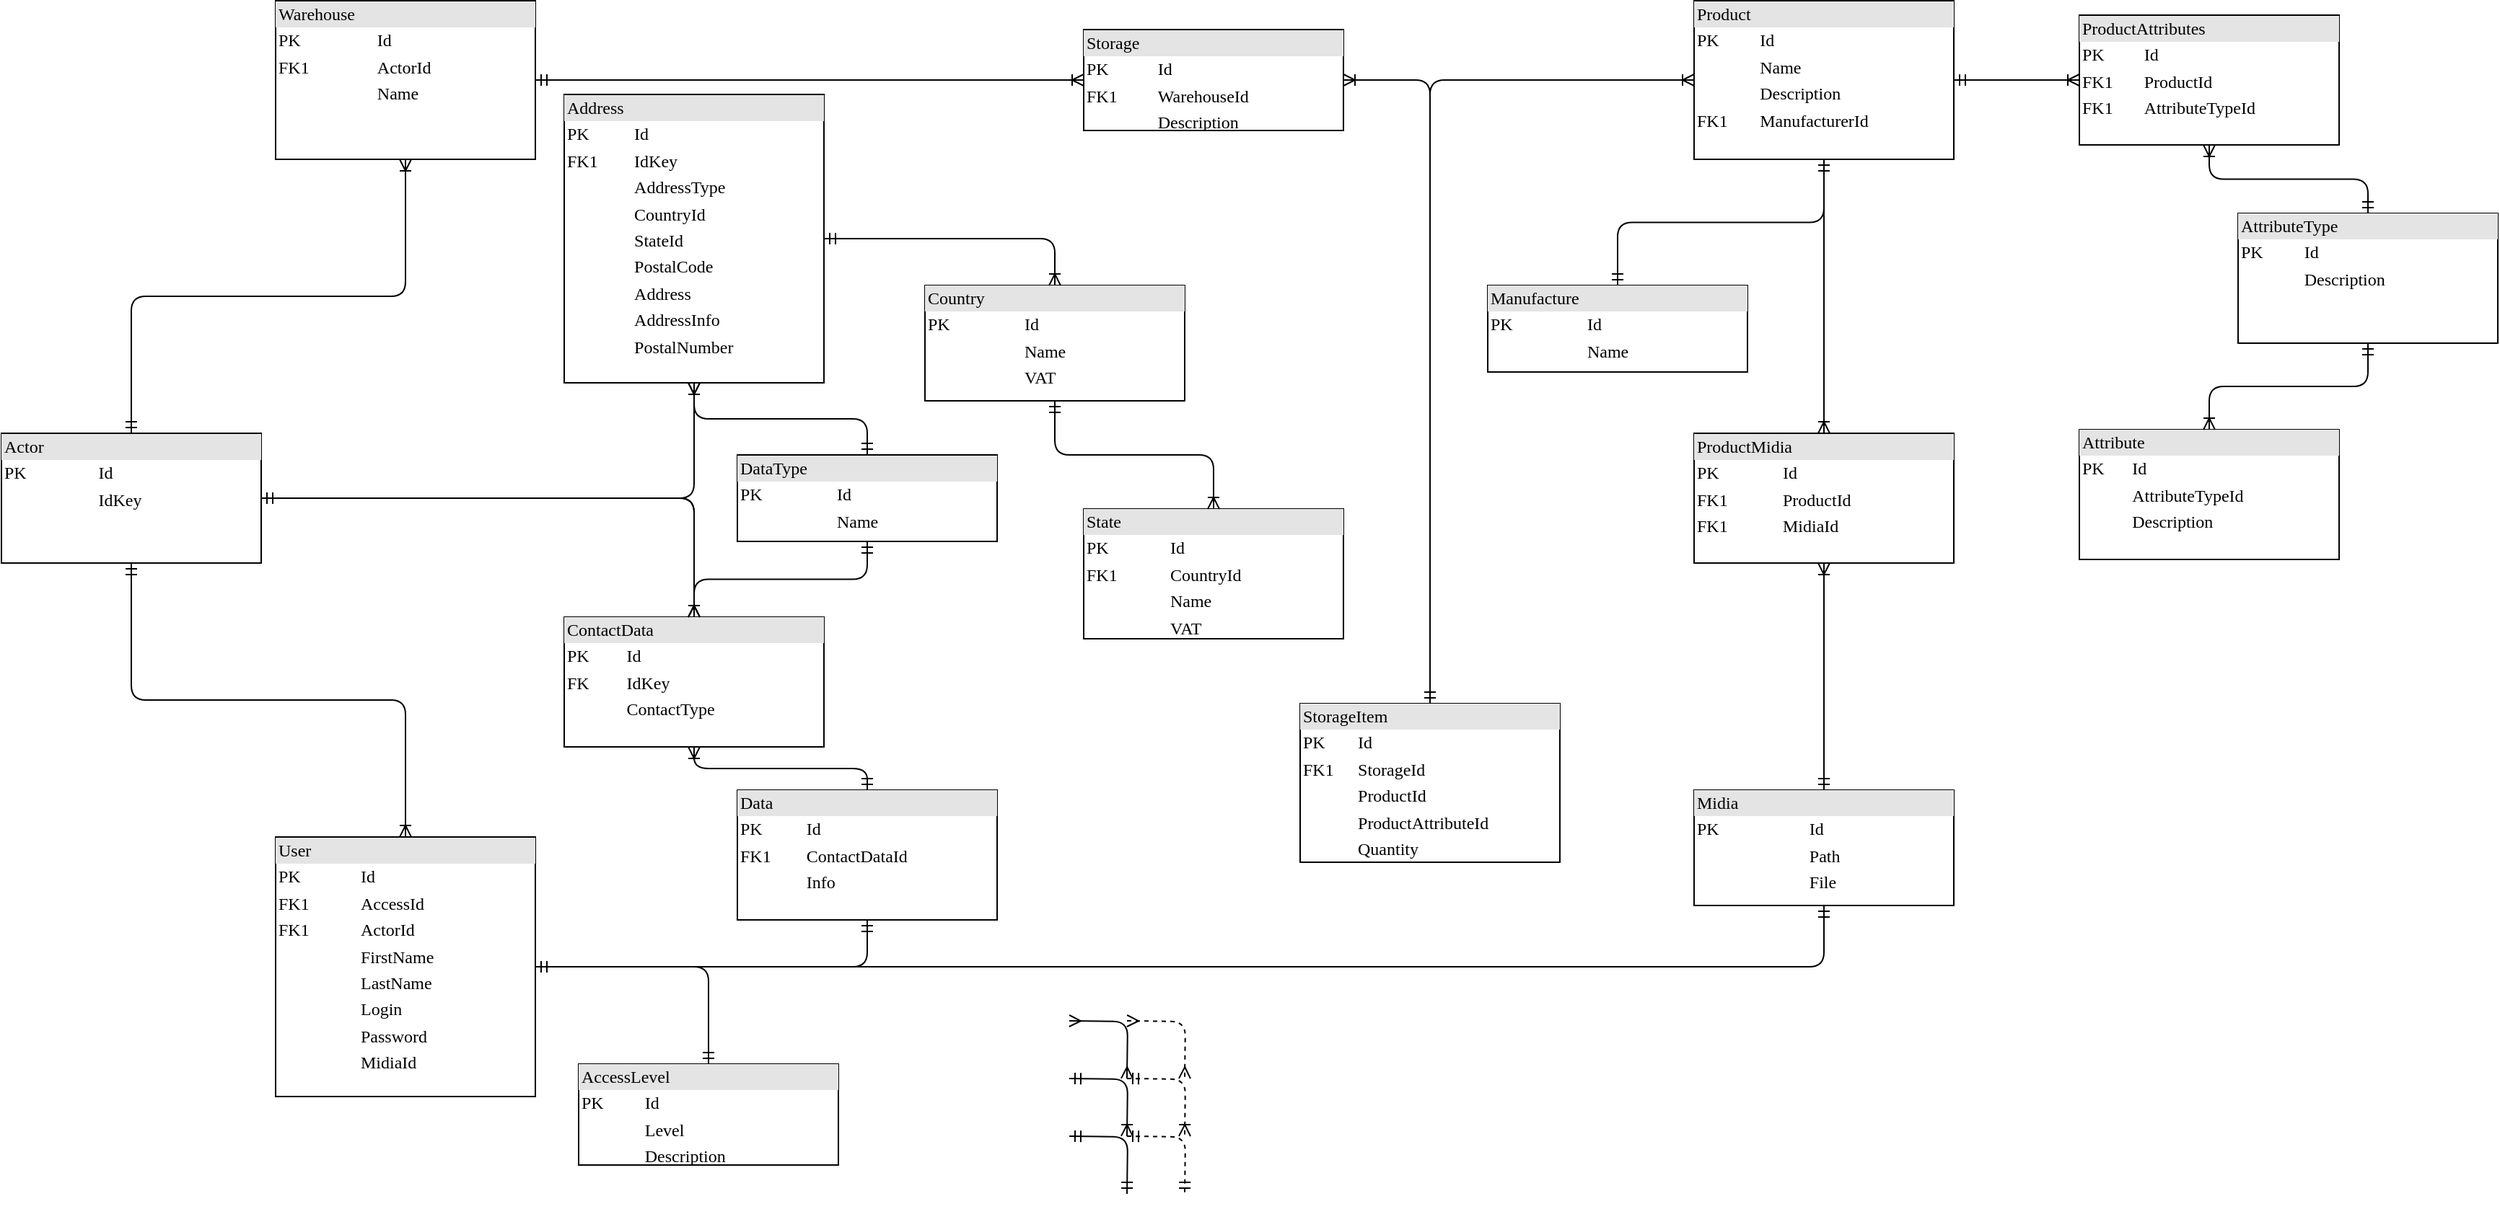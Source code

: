 <mxfile version="20.2.5" type="github">
  <diagram name="Page-1" id="2ca16b54-16f6-2749-3443-fa8db7711227">
    <mxGraphModel dx="3678" dy="953" grid="1" gridSize="10" guides="1" tooltips="1" connect="1" arrows="1" fold="1" page="1" pageScale="1" pageWidth="1100" pageHeight="850" background="none" math="0" shadow="0">
      <root>
        <mxCell id="0" />
        <mxCell id="1" parent="0" />
        <mxCell id="2ed32ef02a7f4228-1" value="&lt;div style=&quot;box-sizing:border-box;width:100%;background:#e4e4e4;padding:2px;&quot;&gt;Storage&lt;/div&gt;&lt;table style=&quot;width:100%;font-size:1em;&quot; cellpadding=&quot;2&quot; cellspacing=&quot;0&quot;&gt;&lt;tbody&gt;&lt;tr&gt;&lt;td&gt;PK&lt;/td&gt;&lt;td&gt;Id&lt;/td&gt;&lt;/tr&gt;&lt;tr&gt;&lt;td&gt;FK1&lt;/td&gt;&lt;td&gt;WarehouseId&lt;/td&gt;&lt;/tr&gt;&lt;tr&gt;&lt;td&gt;&lt;br&gt;&lt;/td&gt;&lt;td&gt;Description&lt;/td&gt;&lt;/tr&gt;&lt;/tbody&gt;&lt;/table&gt;" style="verticalAlign=top;align=left;overflow=fill;html=1;rounded=0;shadow=0;comic=0;labelBackgroundColor=none;strokeWidth=1;fontFamily=Verdana;fontSize=12" parent="1" vertex="1">
          <mxGeometry x="-310" y="32.5" width="180" height="70" as="geometry" />
        </mxCell>
        <mxCell id="2ed32ef02a7f4228-5" value="&lt;div style=&quot;box-sizing:border-box;width:100%;background:#e4e4e4;padding:2px;&quot;&gt;Product&lt;/div&gt;&lt;table style=&quot;width:100%;font-size:1em;&quot; cellpadding=&quot;2&quot; cellspacing=&quot;0&quot;&gt;&lt;tbody&gt;&lt;tr&gt;&lt;td&gt;PK&lt;/td&gt;&lt;td&gt;Id&lt;/td&gt;&lt;/tr&gt;&lt;tr&gt;&lt;td&gt;&lt;/td&gt;&lt;td&gt;Name&lt;/td&gt;&lt;/tr&gt;&lt;tr&gt;&lt;td&gt;&lt;br&gt;&lt;/td&gt;&lt;td&gt;Description&lt;/td&gt;&lt;/tr&gt;&lt;tr&gt;&lt;td&gt;FK1&lt;/td&gt;&lt;td&gt;ManufacturerId&lt;/td&gt;&lt;/tr&gt;&lt;/tbody&gt;&lt;/table&gt;" style="verticalAlign=top;align=left;overflow=fill;html=1;rounded=0;shadow=0;comic=0;labelBackgroundColor=none;strokeWidth=1;fontFamily=Verdana;fontSize=12" parent="1" vertex="1">
          <mxGeometry x="113" y="12.5" width="180" height="110" as="geometry" />
        </mxCell>
        <mxCell id="2ed32ef02a7f4228-13" value="" style="edgeStyle=orthogonalEdgeStyle;html=1;endArrow=ERoneToMany;startArrow=ERmandOne;labelBackgroundColor=none;fontFamily=Verdana;fontSize=12;align=left;entryX=1;entryY=0.5;entryDx=0;entryDy=0;exitX=0.5;exitY=0;exitDx=0;exitDy=0;" parent="1" source="iuTJtuNixD4B8LKkzjDQ-31" target="2ed32ef02a7f4228-1" edge="1">
          <mxGeometry width="100" height="100" relative="1" as="geometry">
            <mxPoint y="430" as="sourcePoint" />
            <mxPoint x="1145" y="280" as="targetPoint" />
          </mxGeometry>
        </mxCell>
        <mxCell id="iuTJtuNixD4B8LKkzjDQ-1" value="&lt;div style=&quot;box-sizing:border-box;width:100%;background:#e4e4e4;padding:2px;&quot;&gt;Warehouse&lt;/div&gt;&lt;table style=&quot;width:100%;font-size:1em;&quot; cellpadding=&quot;2&quot; cellspacing=&quot;0&quot;&gt;&lt;tbody&gt;&lt;tr&gt;&lt;td&gt;PK&lt;/td&gt;&lt;td&gt;Id&lt;/td&gt;&lt;/tr&gt;&lt;tr&gt;&lt;td&gt;FK1&lt;/td&gt;&lt;td&gt;ActorId&lt;br&gt;&lt;/td&gt;&lt;/tr&gt;&lt;tr&gt;&lt;td&gt;&lt;br&gt;&lt;/td&gt;&lt;td&gt;Name&lt;/td&gt;&lt;/tr&gt;&lt;/tbody&gt;&lt;/table&gt;" style="verticalAlign=top;align=left;overflow=fill;html=1;rounded=0;shadow=0;comic=0;labelBackgroundColor=none;strokeWidth=1;fontFamily=Verdana;fontSize=12" parent="1" vertex="1">
          <mxGeometry x="-870" y="12.5" width="180" height="110" as="geometry" />
        </mxCell>
        <mxCell id="iuTJtuNixD4B8LKkzjDQ-3" value="" style="edgeStyle=orthogonalEdgeStyle;html=1;endArrow=ERoneToMany;startArrow=ERmandOne;labelBackgroundColor=none;fontFamily=Verdana;fontSize=12;align=left;exitX=1;exitY=0.5;entryX=0;entryY=0.5;exitDx=0;exitDy=0;entryDx=0;entryDy=0;" parent="1" source="iuTJtuNixD4B8LKkzjDQ-1" target="2ed32ef02a7f4228-1" edge="1">
          <mxGeometry width="100" height="100" relative="1" as="geometry">
            <mxPoint x="-335" y="470" as="sourcePoint" />
            <mxPoint x="435" y="400" as="targetPoint" />
          </mxGeometry>
        </mxCell>
        <mxCell id="iuTJtuNixD4B8LKkzjDQ-4" value="&lt;div style=&quot;box-sizing: border-box ; width: 100% ; background: #e4e4e4 ; padding: 2px&quot;&gt;Address&lt;/div&gt;&lt;table style=&quot;width: 100% ; font-size: 1em&quot; cellpadding=&quot;2&quot; cellspacing=&quot;0&quot;&gt;&lt;tbody&gt;&lt;tr&gt;&lt;td&gt;PK&lt;/td&gt;&lt;td&gt;Id&lt;/td&gt;&lt;/tr&gt;&lt;tr&gt;&lt;td&gt;FK1&lt;/td&gt;&lt;td&gt;IdKey&lt;/td&gt;&lt;/tr&gt;&lt;tr&gt;&lt;td&gt;&lt;br&gt;&lt;/td&gt;&lt;td&gt;AddressType&lt;/td&gt;&lt;/tr&gt;&lt;tr&gt;&lt;td&gt;&lt;br&gt;&lt;/td&gt;&lt;td&gt;CountryId&lt;/td&gt;&lt;/tr&gt;&lt;tr&gt;&lt;td&gt;&lt;br&gt;&lt;/td&gt;&lt;td&gt;StateId&lt;/td&gt;&lt;/tr&gt;&lt;tr&gt;&lt;td&gt;&lt;/td&gt;&lt;td&gt;PostalCode&lt;/td&gt;&lt;/tr&gt;&lt;tr&gt;&lt;td&gt;&lt;br&gt;&lt;/td&gt;&lt;td&gt;Address&lt;/td&gt;&lt;/tr&gt;&lt;tr&gt;&lt;td&gt;&lt;br&gt;&lt;/td&gt;&lt;td&gt;AddressInfo&lt;/td&gt;&lt;/tr&gt;&lt;tr&gt;&lt;td&gt;&lt;br&gt;&lt;/td&gt;&lt;td&gt;PostalNumber&lt;/td&gt;&lt;/tr&gt;&lt;/tbody&gt;&lt;/table&gt;" style="verticalAlign=top;align=left;overflow=fill;html=1;rounded=0;shadow=0;comic=0;labelBackgroundColor=none;strokeWidth=1;fontFamily=Verdana;fontSize=12" parent="1" vertex="1">
          <mxGeometry x="-670" y="77.5" width="180" height="200" as="geometry" />
        </mxCell>
        <mxCell id="iuTJtuNixD4B8LKkzjDQ-5" value="&lt;div style=&quot;box-sizing: border-box ; width: 100% ; background: #e4e4e4 ; padding: 2px&quot;&gt;ContactData&lt;/div&gt;&lt;table style=&quot;width: 100% ; font-size: 1em&quot; cellpadding=&quot;2&quot; cellspacing=&quot;0&quot;&gt;&lt;tbody&gt;&lt;tr&gt;&lt;td&gt;PK&lt;/td&gt;&lt;td&gt;Id&lt;/td&gt;&lt;/tr&gt;&lt;tr&gt;&lt;td&gt;FK&lt;/td&gt;&lt;td&gt;IdKey&lt;/td&gt;&lt;/tr&gt;&lt;tr&gt;&lt;td&gt;&lt;br&gt;&lt;/td&gt;&lt;td&gt;ContactType&lt;/td&gt;&lt;/tr&gt;&lt;/tbody&gt;&lt;/table&gt;" style="verticalAlign=top;align=left;overflow=fill;html=1;rounded=0;shadow=0;comic=0;labelBackgroundColor=none;strokeWidth=1;fontFamily=Verdana;fontSize=12" parent="1" vertex="1">
          <mxGeometry x="-670" y="440" width="180" height="90" as="geometry" />
        </mxCell>
        <mxCell id="iuTJtuNixD4B8LKkzjDQ-6" value="" style="edgeStyle=orthogonalEdgeStyle;html=1;endArrow=ERoneToMany;startArrow=ERmandOne;labelBackgroundColor=none;fontFamily=Verdana;fontSize=12;align=left;entryX=0.5;entryY=0;entryDx=0;entryDy=0;exitX=1;exitY=0.5;exitDx=0;exitDy=0;" parent="1" source="iuTJtuNixD4B8LKkzjDQ-25" target="iuTJtuNixD4B8LKkzjDQ-5" edge="1">
          <mxGeometry width="100" height="100" relative="1" as="geometry">
            <mxPoint x="-145" y="115" as="sourcePoint" />
            <mxPoint x="-437" y="440" as="targetPoint" />
          </mxGeometry>
        </mxCell>
        <mxCell id="iuTJtuNixD4B8LKkzjDQ-10" value="&lt;div style=&quot;box-sizing: border-box ; width: 100% ; background: #e4e4e4 ; padding: 2px&quot;&gt;User&lt;/div&gt;&lt;table style=&quot;width: 100% ; font-size: 1em&quot; cellpadding=&quot;2&quot; cellspacing=&quot;0&quot;&gt;&lt;tbody&gt;&lt;tr&gt;&lt;td&gt;PK&lt;/td&gt;&lt;td&gt;Id&lt;/td&gt;&lt;/tr&gt;&lt;tr&gt;&lt;td&gt;FK1&lt;/td&gt;&lt;td&gt;AccessId&lt;/td&gt;&lt;/tr&gt;&lt;tr&gt;&lt;td&gt;FK1&lt;/td&gt;&lt;td&gt;ActorId&lt;/td&gt;&lt;/tr&gt;&lt;tr&gt;&lt;td&gt;&lt;/td&gt;&lt;td&gt;FirstName&lt;/td&gt;&lt;/tr&gt;&lt;tr&gt;&lt;td&gt;&lt;br&gt;&lt;/td&gt;&lt;td&gt;LastName&lt;br&gt;&lt;/td&gt;&lt;/tr&gt;&lt;tr&gt;&lt;td&gt;&lt;br&gt;&lt;/td&gt;&lt;td&gt;Login&lt;/td&gt;&lt;/tr&gt;&lt;tr&gt;&lt;td&gt;&lt;br&gt;&lt;/td&gt;&lt;td&gt;Password&lt;/td&gt;&lt;/tr&gt;&lt;tr&gt;&lt;td&gt;&lt;br&gt;&lt;/td&gt;&lt;td&gt;MidiaId&lt;/td&gt;&lt;/tr&gt;&lt;/tbody&gt;&lt;/table&gt;" style="verticalAlign=top;align=left;overflow=fill;html=1;rounded=0;shadow=0;comic=0;labelBackgroundColor=none;strokeWidth=1;fontFamily=Verdana;fontSize=12" parent="1" vertex="1">
          <mxGeometry x="-870" y="592.5" width="180" height="180" as="geometry" />
        </mxCell>
        <mxCell id="iuTJtuNixD4B8LKkzjDQ-11" value="" style="edgeStyle=orthogonalEdgeStyle;html=1;endArrow=ERoneToMany;startArrow=ERmandOne;labelBackgroundColor=none;fontFamily=Verdana;fontSize=12;align=left;exitX=1;exitY=0.5;exitDx=0;exitDy=0;entryX=0.5;entryY=0;entryDx=0;entryDy=0;" parent="1" source="iuTJtuNixD4B8LKkzjDQ-25" target="iuTJtuNixD4B8LKkzjDQ-5" edge="1">
          <mxGeometry width="100" height="100" relative="1" as="geometry">
            <mxPoint x="-310" y="350" as="sourcePoint" />
            <mxPoint x="-170" y="740" as="targetPoint" />
          </mxGeometry>
        </mxCell>
        <mxCell id="iuTJtuNixD4B8LKkzjDQ-12" value="&lt;div style=&quot;box-sizing: border-box ; width: 100% ; background: #e4e4e4 ; padding: 2px&quot;&gt;AccessLevel&lt;/div&gt;&lt;table style=&quot;width: 100% ; font-size: 1em&quot; cellpadding=&quot;2&quot; cellspacing=&quot;0&quot;&gt;&lt;tbody&gt;&lt;tr&gt;&lt;td&gt;PK&lt;/td&gt;&lt;td&gt;Id&lt;/td&gt;&lt;/tr&gt;&lt;tr&gt;&lt;td&gt;&lt;/td&gt;&lt;td&gt;Level&lt;/td&gt;&lt;/tr&gt;&lt;tr&gt;&lt;td&gt;&lt;br&gt;&lt;/td&gt;&lt;td&gt;Description&lt;br&gt;&lt;/td&gt;&lt;/tr&gt;&lt;/tbody&gt;&lt;/table&gt;" style="verticalAlign=top;align=left;overflow=fill;html=1;rounded=0;shadow=0;comic=0;labelBackgroundColor=none;strokeWidth=1;fontFamily=Verdana;fontSize=12" parent="1" vertex="1">
          <mxGeometry x="-660" y="750" width="180" height="70" as="geometry" />
        </mxCell>
        <mxCell id="iuTJtuNixD4B8LKkzjDQ-14" value="&lt;div style=&quot;box-sizing: border-box ; width: 100% ; background: #e4e4e4 ; padding: 2px&quot;&gt;ProductAttributes&lt;/div&gt;&lt;table style=&quot;width: 100% ; font-size: 1em&quot; cellpadding=&quot;2&quot; cellspacing=&quot;0&quot;&gt;&lt;tbody&gt;&lt;tr&gt;&lt;td&gt;PK&lt;/td&gt;&lt;td&gt;Id&lt;/td&gt;&lt;/tr&gt;&lt;tr&gt;&lt;td&gt;FK1&lt;/td&gt;&lt;td&gt;ProductId&lt;/td&gt;&lt;/tr&gt;&lt;tr&gt;&lt;td&gt;FK1&lt;/td&gt;&lt;td&gt;AttributeTypeId&lt;/td&gt;&lt;/tr&gt;&lt;/tbody&gt;&lt;/table&gt;" style="verticalAlign=top;align=left;overflow=fill;html=1;rounded=0;shadow=0;comic=0;labelBackgroundColor=none;strokeWidth=1;fontFamily=Verdana;fontSize=12" parent="1" vertex="1">
          <mxGeometry x="380" y="22.5" width="180" height="90" as="geometry" />
        </mxCell>
        <mxCell id="iuTJtuNixD4B8LKkzjDQ-15" value="&lt;div style=&quot;box-sizing: border-box ; width: 100% ; background: #e4e4e4 ; padding: 2px&quot;&gt;AttributeType&lt;/div&gt;&lt;table style=&quot;width: 100% ; font-size: 1em&quot; cellpadding=&quot;2&quot; cellspacing=&quot;0&quot;&gt;&lt;tbody&gt;&lt;tr&gt;&lt;td&gt;PK&lt;/td&gt;&lt;td&gt;Id&lt;/td&gt;&lt;/tr&gt;&lt;tr&gt;&lt;td&gt;&lt;br&gt;&lt;/td&gt;&lt;td&gt;Description&lt;/td&gt;&lt;/tr&gt;&lt;/tbody&gt;&lt;/table&gt;" style="verticalAlign=top;align=left;overflow=fill;html=1;rounded=0;shadow=0;comic=0;labelBackgroundColor=none;strokeWidth=1;fontFamily=Verdana;fontSize=12" parent="1" vertex="1">
          <mxGeometry x="490" y="160" width="180" height="90" as="geometry" />
        </mxCell>
        <mxCell id="iuTJtuNixD4B8LKkzjDQ-19" value="&lt;div style=&quot;box-sizing: border-box ; width: 100% ; background: #e4e4e4 ; padding: 2px&quot;&gt;DataType&lt;/div&gt;&lt;table style=&quot;width: 100% ; font-size: 1em&quot; cellpadding=&quot;2&quot; cellspacing=&quot;0&quot;&gt;&lt;tbody&gt;&lt;tr&gt;&lt;td&gt;PK&lt;/td&gt;&lt;td&gt;Id&lt;/td&gt;&lt;/tr&gt;&lt;tr&gt;&lt;td&gt;&lt;br&gt;&lt;/td&gt;&lt;td&gt;Name&lt;/td&gt;&lt;/tr&gt;&lt;/tbody&gt;&lt;/table&gt;" style="verticalAlign=top;align=left;overflow=fill;html=1;rounded=0;shadow=0;comic=0;labelBackgroundColor=none;strokeWidth=1;fontFamily=Verdana;fontSize=12" parent="1" vertex="1">
          <mxGeometry x="-550" y="327.5" width="180" height="60" as="geometry" />
        </mxCell>
        <mxCell id="iuTJtuNixD4B8LKkzjDQ-20" value="" style="edgeStyle=orthogonalEdgeStyle;html=1;endArrow=ERoneToMany;startArrow=ERmandOne;labelBackgroundColor=none;fontFamily=Verdana;fontSize=12;align=left;exitX=0.5;exitY=0;exitDx=0;exitDy=0;entryX=0.5;entryY=1;entryDx=0;entryDy=0;" parent="1" source="iuTJtuNixD4B8LKkzjDQ-19" target="iuTJtuNixD4B8LKkzjDQ-4" edge="1">
          <mxGeometry width="100" height="100" relative="1" as="geometry">
            <mxPoint x="-510" y="475" as="sourcePoint" />
            <mxPoint x="-560" y="420" as="targetPoint" />
          </mxGeometry>
        </mxCell>
        <mxCell id="iuTJtuNixD4B8LKkzjDQ-21" value="" style="edgeStyle=orthogonalEdgeStyle;html=1;endArrow=ERoneToMany;startArrow=ERmandOne;labelBackgroundColor=none;fontFamily=Verdana;fontSize=12;align=left;entryX=0.5;entryY=0;entryDx=0;entryDy=0;exitX=0.5;exitY=1;exitDx=0;exitDy=0;" parent="1" source="iuTJtuNixD4B8LKkzjDQ-25" target="iuTJtuNixD4B8LKkzjDQ-10" edge="1">
          <mxGeometry width="100" height="100" relative="1" as="geometry">
            <mxPoint x="-1000" y="530" as="sourcePoint" />
            <mxPoint x="-260" y="580" as="targetPoint" />
          </mxGeometry>
        </mxCell>
        <mxCell id="iuTJtuNixD4B8LKkzjDQ-22" value="&lt;div style=&quot;box-sizing: border-box ; width: 100% ; background: #e4e4e4 ; padding: 2px&quot;&gt;Data&lt;/div&gt;&lt;table style=&quot;width: 100% ; font-size: 1em&quot; cellpadding=&quot;2&quot; cellspacing=&quot;0&quot;&gt;&lt;tbody&gt;&lt;tr&gt;&lt;td&gt;PK&lt;/td&gt;&lt;td&gt;Id&lt;/td&gt;&lt;/tr&gt;&lt;tr&gt;&lt;td&gt;FK1&lt;/td&gt;&lt;td&gt;ContactDataId&lt;/td&gt;&lt;/tr&gt;&lt;tr&gt;&lt;td&gt;&lt;/td&gt;&lt;td&gt;Info&lt;/td&gt;&lt;/tr&gt;&lt;/tbody&gt;&lt;/table&gt;" style="verticalAlign=top;align=left;overflow=fill;html=1;rounded=0;shadow=0;comic=0;labelBackgroundColor=none;strokeWidth=1;fontFamily=Verdana;fontSize=12" parent="1" vertex="1">
          <mxGeometry x="-550" y="560" width="180" height="90" as="geometry" />
        </mxCell>
        <mxCell id="iuTJtuNixD4B8LKkzjDQ-23" value="" style="edgeStyle=orthogonalEdgeStyle;html=1;endArrow=ERoneToMany;startArrow=ERmandOne;labelBackgroundColor=none;fontFamily=Verdana;fontSize=12;align=left;exitX=0.5;exitY=0;exitDx=0;exitDy=0;entryX=0.5;entryY=1;entryDx=0;entryDy=0;" parent="1" source="iuTJtuNixD4B8LKkzjDQ-22" target="iuTJtuNixD4B8LKkzjDQ-5" edge="1">
          <mxGeometry width="100" height="100" relative="1" as="geometry">
            <mxPoint x="-260" y="740" as="sourcePoint" />
            <mxPoint x="-270" y="640" as="targetPoint" />
          </mxGeometry>
        </mxCell>
        <mxCell id="iuTJtuNixD4B8LKkzjDQ-25" value="&lt;div style=&quot;box-sizing: border-box ; width: 100% ; background: #e4e4e4 ; padding: 2px&quot;&gt;Actor&lt;/div&gt;&lt;table style=&quot;width: 100% ; font-size: 1em&quot; cellpadding=&quot;2&quot; cellspacing=&quot;0&quot;&gt;&lt;tbody&gt;&lt;tr&gt;&lt;td&gt;PK&lt;/td&gt;&lt;td&gt;Id&lt;/td&gt;&lt;/tr&gt;&lt;tr&gt;&lt;td&gt;&lt;br&gt;&lt;/td&gt;&lt;td&gt;IdKey&lt;/td&gt;&lt;/tr&gt;&lt;/tbody&gt;&lt;/table&gt;" style="verticalAlign=top;align=left;overflow=fill;html=1;rounded=0;shadow=0;comic=0;labelBackgroundColor=none;strokeWidth=1;fontFamily=Verdana;fontSize=12" parent="1" vertex="1">
          <mxGeometry x="-1060" y="312.5" width="180" height="90" as="geometry" />
        </mxCell>
        <mxCell id="iuTJtuNixD4B8LKkzjDQ-29" value="" style="edgeStyle=orthogonalEdgeStyle;html=1;endArrow=ERoneToMany;startArrow=ERmandOne;labelBackgroundColor=none;fontFamily=Verdana;fontSize=12;align=left;entryX=0.5;entryY=1;entryDx=0;entryDy=0;exitX=0.5;exitY=0;exitDx=0;exitDy=0;" parent="1" source="iuTJtuNixD4B8LKkzjDQ-25" target="iuTJtuNixD4B8LKkzjDQ-1" edge="1">
          <mxGeometry width="100" height="100" relative="1" as="geometry">
            <mxPoint x="-780" y="230" as="sourcePoint" />
            <mxPoint x="-70" y="110" as="targetPoint" />
          </mxGeometry>
        </mxCell>
        <mxCell id="iuTJtuNixD4B8LKkzjDQ-30" value="" style="edgeStyle=orthogonalEdgeStyle;html=1;endArrow=ERoneToMany;startArrow=ERmandOne;labelBackgroundColor=none;fontFamily=Verdana;fontSize=12;align=left;exitX=1;exitY=0.5;entryX=0.5;entryY=1;exitDx=0;exitDy=0;entryDx=0;entryDy=0;" parent="1" source="iuTJtuNixD4B8LKkzjDQ-25" target="iuTJtuNixD4B8LKkzjDQ-4" edge="1">
          <mxGeometry width="100" height="100" relative="1" as="geometry">
            <mxPoint x="-600" y="150" as="sourcePoint" />
            <mxPoint x="-600" y="220" as="targetPoint" />
          </mxGeometry>
        </mxCell>
        <mxCell id="iuTJtuNixD4B8LKkzjDQ-31" value="&lt;div style=&quot;box-sizing: border-box ; width: 100% ; background: #e4e4e4 ; padding: 2px&quot;&gt;StorageItem&lt;/div&gt;&lt;table style=&quot;width: 100% ; font-size: 1em&quot; cellpadding=&quot;2&quot; cellspacing=&quot;0&quot;&gt;&lt;tbody&gt;&lt;tr&gt;&lt;td&gt;PK&lt;/td&gt;&lt;td&gt;Id&lt;/td&gt;&lt;/tr&gt;&lt;tr&gt;&lt;td&gt;FK1&lt;/td&gt;&lt;td&gt;StorageId&lt;/td&gt;&lt;/tr&gt;&lt;tr&gt;&lt;td&gt;&lt;/td&gt;&lt;td&gt;ProductId&lt;/td&gt;&lt;/tr&gt;&lt;tr&gt;&lt;td&gt;&lt;br&gt;&lt;/td&gt;&lt;td&gt;ProductAttributeId&lt;br&gt;&lt;/td&gt;&lt;/tr&gt;&lt;tr&gt;&lt;td&gt;&lt;br&gt;&lt;/td&gt;&lt;td&gt;Quantity&lt;/td&gt;&lt;/tr&gt;&lt;/tbody&gt;&lt;/table&gt;" style="verticalAlign=top;align=left;overflow=fill;html=1;rounded=0;shadow=0;comic=0;labelBackgroundColor=none;strokeWidth=1;fontFamily=Verdana;fontSize=12" parent="1" vertex="1">
          <mxGeometry x="-160" y="500" width="180" height="110" as="geometry" />
        </mxCell>
        <mxCell id="iuTJtuNixD4B8LKkzjDQ-43" value="" style="edgeStyle=orthogonalEdgeStyle;html=1;endArrow=ERoneToMany;startArrow=ERmandOne;labelBackgroundColor=none;fontFamily=Verdana;fontSize=12;align=left;entryX=0;entryY=0.5;entryDx=0;entryDy=0;exitX=0.5;exitY=0;exitDx=0;exitDy=0;" parent="1" source="iuTJtuNixD4B8LKkzjDQ-31" target="2ed32ef02a7f4228-5" edge="1">
          <mxGeometry width="100" height="100" relative="1" as="geometry">
            <mxPoint x="-30" y="420" as="sourcePoint" />
            <mxPoint x="150" y="340" as="targetPoint" />
          </mxGeometry>
        </mxCell>
        <mxCell id="zTT_0hhMqG0yg9rxQl6X-1" value="&lt;div style=&quot;box-sizing:border-box;width:100%;background:#e4e4e4;padding:2px;&quot;&gt;Midia&lt;/div&gt;&lt;table style=&quot;width:100%;font-size:1em;&quot; cellpadding=&quot;2&quot; cellspacing=&quot;0&quot;&gt;&lt;tbody&gt;&lt;tr&gt;&lt;td&gt;PK&lt;/td&gt;&lt;td&gt;Id&lt;/td&gt;&lt;/tr&gt;&lt;tr&gt;&lt;td&gt;&lt;br&gt;&lt;/td&gt;&lt;td&gt;Path&lt;/td&gt;&lt;/tr&gt;&lt;tr&gt;&lt;td&gt;&lt;br&gt;&lt;/td&gt;&lt;td&gt;File&lt;/td&gt;&lt;/tr&gt;&lt;/tbody&gt;&lt;/table&gt;" style="verticalAlign=top;align=left;overflow=fill;html=1;rounded=0;shadow=0;comic=0;labelBackgroundColor=none;strokeWidth=1;fontFamily=Verdana;fontSize=12" parent="1" vertex="1">
          <mxGeometry x="113" y="560" width="180" height="80" as="geometry" />
        </mxCell>
        <mxCell id="zTT_0hhMqG0yg9rxQl6X-4" value="&lt;div style=&quot;box-sizing: border-box ; width: 100% ; background: #e4e4e4 ; padding: 2px&quot;&gt;Country&lt;/div&gt;&lt;table style=&quot;width: 100% ; font-size: 1em&quot; cellpadding=&quot;2&quot; cellspacing=&quot;0&quot;&gt;&lt;tbody&gt;&lt;tr&gt;&lt;td&gt;PK&lt;/td&gt;&lt;td&gt;Id&lt;/td&gt;&lt;/tr&gt;&lt;tr&gt;&lt;td&gt;&lt;/td&gt;&lt;td&gt;Name&lt;/td&gt;&lt;/tr&gt;&lt;tr&gt;&lt;td&gt;&lt;/td&gt;&lt;td&gt;VAT&lt;/td&gt;&lt;/tr&gt;&lt;/tbody&gt;&lt;/table&gt;" style="verticalAlign=top;align=left;overflow=fill;html=1;rounded=0;shadow=0;comic=0;labelBackgroundColor=none;strokeWidth=1;fontFamily=Verdana;fontSize=12" parent="1" vertex="1">
          <mxGeometry x="-420" y="210" width="180" height="80" as="geometry" />
        </mxCell>
        <mxCell id="zTT_0hhMqG0yg9rxQl6X-5" value="&lt;div style=&quot;box-sizing: border-box ; width: 100% ; background: #e4e4e4 ; padding: 2px&quot;&gt;State&lt;/div&gt;&lt;table style=&quot;width: 100% ; font-size: 1em&quot; cellpadding=&quot;2&quot; cellspacing=&quot;0&quot;&gt;&lt;tbody&gt;&lt;tr&gt;&lt;td&gt;PK&lt;/td&gt;&lt;td&gt;Id&lt;/td&gt;&lt;/tr&gt;&lt;tr&gt;&lt;td&gt;FK1&lt;/td&gt;&lt;td&gt;CountryId&lt;/td&gt;&lt;/tr&gt;&lt;tr&gt;&lt;td&gt;&lt;/td&gt;&lt;td&gt;Name&lt;/td&gt;&lt;/tr&gt;&lt;tr&gt;&lt;td&gt;&lt;br&gt;&lt;/td&gt;&lt;td&gt;VAT&lt;/td&gt;&lt;/tr&gt;&lt;/tbody&gt;&lt;/table&gt;" style="verticalAlign=top;align=left;overflow=fill;html=1;rounded=0;shadow=0;comic=0;labelBackgroundColor=none;strokeWidth=1;fontFamily=Verdana;fontSize=12" parent="1" vertex="1">
          <mxGeometry x="-310" y="365" width="180" height="90" as="geometry" />
        </mxCell>
        <mxCell id="zTT_0hhMqG0yg9rxQl6X-7" value="" style="edgeStyle=orthogonalEdgeStyle;html=1;endArrow=ERoneToMany;startArrow=ERmandOne;labelBackgroundColor=none;fontFamily=Verdana;fontSize=12;align=left;entryX=0.5;entryY=0;entryDx=0;entryDy=0;exitX=1;exitY=0.5;exitDx=0;exitDy=0;" parent="1" source="iuTJtuNixD4B8LKkzjDQ-4" target="zTT_0hhMqG0yg9rxQl6X-4" edge="1">
          <mxGeometry width="100" height="100" relative="1" as="geometry">
            <mxPoint x="-580" y="400" as="sourcePoint" />
            <mxPoint x="-510" y="640.0" as="targetPoint" />
          </mxGeometry>
        </mxCell>
        <mxCell id="zTT_0hhMqG0yg9rxQl6X-8" value="" style="edgeStyle=orthogonalEdgeStyle;html=1;endArrow=ERoneToMany;startArrow=ERmandOne;labelBackgroundColor=none;fontFamily=Verdana;fontSize=12;align=left;entryX=0.5;entryY=0;entryDx=0;entryDy=0;exitX=0.5;exitY=1;exitDx=0;exitDy=0;" parent="1" source="zTT_0hhMqG0yg9rxQl6X-4" target="zTT_0hhMqG0yg9rxQl6X-5" edge="1">
          <mxGeometry width="100" height="100" relative="1" as="geometry">
            <mxPoint x="-640" y="345" as="sourcePoint" />
            <mxPoint x="-520" y="180" as="targetPoint" />
          </mxGeometry>
        </mxCell>
        <mxCell id="XeAJ6BwpuNAWh3S6VMJr-9" value="" style="edgeStyle=orthogonalEdgeStyle;html=1;endArrow=ERoneToMany;startArrow=ERmandOne;labelBackgroundColor=none;fontFamily=Verdana;fontSize=12;align=left;exitX=0.5;exitY=1;exitDx=0;exitDy=0;entryX=0.5;entryY=0;entryDx=0;entryDy=0;" edge="1" parent="1" source="iuTJtuNixD4B8LKkzjDQ-19" target="iuTJtuNixD4B8LKkzjDQ-5">
          <mxGeometry width="100" height="100" relative="1" as="geometry">
            <mxPoint x="-450" y="360" as="sourcePoint" />
            <mxPoint x="-570" y="287.5" as="targetPoint" />
          </mxGeometry>
        </mxCell>
        <mxCell id="XeAJ6BwpuNAWh3S6VMJr-10" value="" style="edgeStyle=orthogonalEdgeStyle;html=1;endArrow=ERoneToMany;startArrow=ERmandOne;labelBackgroundColor=none;fontFamily=Verdana;fontSize=12;align=left;entryX=0;entryY=0.5;entryDx=0;entryDy=0;exitX=1;exitY=0.5;exitDx=0;exitDy=0;" edge="1" parent="1" source="2ed32ef02a7f4228-5" target="iuTJtuNixD4B8LKkzjDQ-14">
          <mxGeometry width="100" height="100" relative="1" as="geometry">
            <mxPoint x="340" y="150" as="sourcePoint" />
            <mxPoint x="210" y="611.26" as="targetPoint" />
          </mxGeometry>
        </mxCell>
        <mxCell id="XeAJ6BwpuNAWh3S6VMJr-11" value="" style="edgeStyle=orthogonalEdgeStyle;html=1;endArrow=ERoneToMany;startArrow=ERmandOne;labelBackgroundColor=none;fontFamily=Verdana;fontSize=12;align=left;entryX=0.5;entryY=1;entryDx=0;entryDy=0;" edge="1" parent="1" source="iuTJtuNixD4B8LKkzjDQ-15" target="iuTJtuNixD4B8LKkzjDQ-14">
          <mxGeometry width="100" height="100" relative="1" as="geometry">
            <mxPoint x="303" y="77.5" as="sourcePoint" />
            <mxPoint x="420" y="77.5" as="targetPoint" />
          </mxGeometry>
        </mxCell>
        <mxCell id="XeAJ6BwpuNAWh3S6VMJr-20" value="" style="edgeStyle=orthogonalEdgeStyle;html=1;endArrow=ERmandOne;startArrow=ERmandOne;labelBackgroundColor=none;fontFamily=Verdana;fontSize=12;align=left;endFill=0;startFill=0;" edge="1" parent="1">
          <mxGeometry width="100" height="100" relative="1" as="geometry">
            <mxPoint x="-320" y="800" as="sourcePoint" />
            <mxPoint x="-280" y="840" as="targetPoint" />
          </mxGeometry>
        </mxCell>
        <mxCell id="XeAJ6BwpuNAWh3S6VMJr-21" value="" style="edgeStyle=orthogonalEdgeStyle;html=1;endArrow=ERmandOne;startArrow=ERmandOne;labelBackgroundColor=none;fontFamily=Verdana;fontSize=12;align=left;endFill=0;startFill=0;dashed=1;" edge="1" parent="1">
          <mxGeometry width="100" height="100" relative="1" as="geometry">
            <mxPoint x="-280" y="800" as="sourcePoint" />
            <mxPoint x="-240" y="840" as="targetPoint" />
          </mxGeometry>
        </mxCell>
        <mxCell id="XeAJ6BwpuNAWh3S6VMJr-22" value="" style="edgeStyle=orthogonalEdgeStyle;html=1;endArrow=ERoneToMany;startArrow=ERmandOne;labelBackgroundColor=none;fontFamily=Verdana;fontSize=12;align=left;endFill=0;startFill=0;" edge="1" parent="1">
          <mxGeometry width="100" height="100" relative="1" as="geometry">
            <mxPoint x="-320.02" y="760" as="sourcePoint" />
            <mxPoint x="-280.02" y="800" as="targetPoint" />
          </mxGeometry>
        </mxCell>
        <mxCell id="XeAJ6BwpuNAWh3S6VMJr-23" value="" style="edgeStyle=orthogonalEdgeStyle;html=1;endArrow=ERoneToMany;startArrow=ERmandOne;labelBackgroundColor=none;fontFamily=Verdana;fontSize=12;align=left;endFill=0;startFill=0;dashed=1;" edge="1" parent="1">
          <mxGeometry width="100" height="100" relative="1" as="geometry">
            <mxPoint x="-280" y="760" as="sourcePoint" />
            <mxPoint x="-240" y="800" as="targetPoint" />
          </mxGeometry>
        </mxCell>
        <mxCell id="XeAJ6BwpuNAWh3S6VMJr-24" value="" style="edgeStyle=orthogonalEdgeStyle;html=1;endArrow=ERmany;startArrow=ERmany;labelBackgroundColor=none;fontFamily=Verdana;fontSize=12;align=left;endFill=0;startFill=0;" edge="1" parent="1">
          <mxGeometry width="100" height="100" relative="1" as="geometry">
            <mxPoint x="-320.03" y="720" as="sourcePoint" />
            <mxPoint x="-280.03" y="760" as="targetPoint" />
          </mxGeometry>
        </mxCell>
        <mxCell id="XeAJ6BwpuNAWh3S6VMJr-25" value="" style="edgeStyle=orthogonalEdgeStyle;html=1;endArrow=ERmany;startArrow=ERmany;labelBackgroundColor=none;fontFamily=Verdana;fontSize=12;align=left;endFill=0;startFill=0;dashed=1;" edge="1" parent="1">
          <mxGeometry width="100" height="100" relative="1" as="geometry">
            <mxPoint x="-280.0" y="720" as="sourcePoint" />
            <mxPoint x="-240.0" y="760" as="targetPoint" />
          </mxGeometry>
        </mxCell>
        <mxCell id="XeAJ6BwpuNAWh3S6VMJr-30" value="" style="edgeStyle=orthogonalEdgeStyle;html=1;endArrow=ERmandOne;startArrow=ERmandOne;labelBackgroundColor=none;fontFamily=Verdana;fontSize=12;align=left;endFill=0;startFill=0;exitX=1;exitY=0.5;exitDx=0;exitDy=0;entryX=0.5;entryY=1;entryDx=0;entryDy=0;" edge="1" parent="1" source="iuTJtuNixD4B8LKkzjDQ-10" target="iuTJtuNixD4B8LKkzjDQ-22">
          <mxGeometry width="100" height="100" relative="1" as="geometry">
            <mxPoint x="-310" y="810" as="sourcePoint" />
            <mxPoint x="-270" y="850" as="targetPoint" />
          </mxGeometry>
        </mxCell>
        <mxCell id="XeAJ6BwpuNAWh3S6VMJr-31" value="" style="edgeStyle=orthogonalEdgeStyle;html=1;endArrow=ERmandOne;startArrow=ERmandOne;labelBackgroundColor=none;fontFamily=Verdana;fontSize=12;align=left;endFill=0;startFill=0;exitX=1;exitY=0.5;exitDx=0;exitDy=0;entryX=0.5;entryY=0;entryDx=0;entryDy=0;" edge="1" parent="1" source="iuTJtuNixD4B8LKkzjDQ-10" target="iuTJtuNixD4B8LKkzjDQ-12">
          <mxGeometry width="100" height="100" relative="1" as="geometry">
            <mxPoint x="-610" y="670" as="sourcePoint" />
            <mxPoint x="-570" y="710" as="targetPoint" />
          </mxGeometry>
        </mxCell>
        <mxCell id="XeAJ6BwpuNAWh3S6VMJr-32" value="&lt;div style=&quot;box-sizing: border-box ; width: 100% ; background: #e4e4e4 ; padding: 2px&quot;&gt;ProductMidia&lt;/div&gt;&lt;table style=&quot;width: 100% ; font-size: 1em&quot; cellpadding=&quot;2&quot; cellspacing=&quot;0&quot;&gt;&lt;tbody&gt;&lt;tr&gt;&lt;td&gt;PK&lt;/td&gt;&lt;td&gt;Id&lt;/td&gt;&lt;/tr&gt;&lt;tr&gt;&lt;td&gt;FK1&lt;/td&gt;&lt;td&gt;ProductId&lt;/td&gt;&lt;/tr&gt;&lt;tr&gt;&lt;td&gt;FK1&lt;/td&gt;&lt;td&gt;MidiaId&lt;/td&gt;&lt;/tr&gt;&lt;/tbody&gt;&lt;/table&gt;" style="verticalAlign=top;align=left;overflow=fill;html=1;rounded=0;shadow=0;comic=0;labelBackgroundColor=none;strokeWidth=1;fontFamily=Verdana;fontSize=12" vertex="1" parent="1">
          <mxGeometry x="113" y="312.5" width="180" height="90" as="geometry" />
        </mxCell>
        <mxCell id="XeAJ6BwpuNAWh3S6VMJr-34" value="" style="edgeStyle=orthogonalEdgeStyle;html=1;endArrow=ERmandOne;startArrow=ERmandOne;labelBackgroundColor=none;fontFamily=Verdana;fontSize=12;align=left;endFill=0;startFill=0;exitX=1;exitY=0.5;exitDx=0;exitDy=0;entryX=0.5;entryY=1;entryDx=0;entryDy=0;" edge="1" parent="1" source="iuTJtuNixD4B8LKkzjDQ-10" target="zTT_0hhMqG0yg9rxQl6X-1">
          <mxGeometry width="100" height="100" relative="1" as="geometry">
            <mxPoint x="-370" y="680" as="sourcePoint" />
            <mxPoint x="-330" y="720" as="targetPoint" />
          </mxGeometry>
        </mxCell>
        <mxCell id="XeAJ6BwpuNAWh3S6VMJr-36" value="" style="edgeStyle=orthogonalEdgeStyle;html=1;endArrow=ERoneToMany;startArrow=ERmandOne;labelBackgroundColor=none;fontFamily=Verdana;fontSize=12;align=left;endFill=0;startFill=0;entryX=0.5;entryY=1;entryDx=0;entryDy=0;exitX=0.5;exitY=0;exitDx=0;exitDy=0;" edge="1" parent="1" source="zTT_0hhMqG0yg9rxQl6X-1" target="XeAJ6BwpuNAWh3S6VMJr-32">
          <mxGeometry width="100" height="100" relative="1" as="geometry">
            <mxPoint x="380" y="490" as="sourcePoint" />
            <mxPoint x="-270.02" y="810" as="targetPoint" />
          </mxGeometry>
        </mxCell>
        <mxCell id="XeAJ6BwpuNAWh3S6VMJr-37" value="&lt;div style=&quot;box-sizing: border-box ; width: 100% ; background: #e4e4e4 ; padding: 2px&quot;&gt;Manufacture&lt;/div&gt;&lt;table style=&quot;width: 100% ; font-size: 1em&quot; cellpadding=&quot;2&quot; cellspacing=&quot;0&quot;&gt;&lt;tbody&gt;&lt;tr&gt;&lt;td&gt;PK&lt;/td&gt;&lt;td&gt;Id&lt;/td&gt;&lt;/tr&gt;&lt;tr&gt;&lt;td&gt;&lt;br&gt;&lt;/td&gt;&lt;td&gt;Name&lt;/td&gt;&lt;/tr&gt;&lt;/tbody&gt;&lt;/table&gt;" style="verticalAlign=top;align=left;overflow=fill;html=1;rounded=0;shadow=0;comic=0;labelBackgroundColor=none;strokeWidth=1;fontFamily=Verdana;fontSize=12" vertex="1" parent="1">
          <mxGeometry x="-30" y="210" width="180" height="60" as="geometry" />
        </mxCell>
        <mxCell id="XeAJ6BwpuNAWh3S6VMJr-38" value="" style="edgeStyle=orthogonalEdgeStyle;html=1;endArrow=ERmandOne;startArrow=ERmandOne;labelBackgroundColor=none;fontFamily=Verdana;fontSize=12;align=left;endFill=0;startFill=0;exitX=0.5;exitY=1;exitDx=0;exitDy=0;entryX=0.5;entryY=0;entryDx=0;entryDy=0;" edge="1" parent="1" source="2ed32ef02a7f4228-5" target="XeAJ6BwpuNAWh3S6VMJr-37">
          <mxGeometry width="100" height="100" relative="1" as="geometry">
            <mxPoint x="20" y="312.5" as="sourcePoint" />
            <mxPoint x="60" y="352.5" as="targetPoint" />
          </mxGeometry>
        </mxCell>
        <mxCell id="XeAJ6BwpuNAWh3S6VMJr-39" value="" style="edgeStyle=orthogonalEdgeStyle;html=1;endArrow=ERoneToMany;startArrow=ERmandOne;labelBackgroundColor=none;fontFamily=Verdana;fontSize=12;align=left;endFill=0;startFill=0;exitX=0.5;exitY=1;exitDx=0;exitDy=0;entryX=0.5;entryY=0;entryDx=0;entryDy=0;" edge="1" parent="1" source="2ed32ef02a7f4228-5" target="XeAJ6BwpuNAWh3S6VMJr-32">
          <mxGeometry width="100" height="100" relative="1" as="geometry">
            <mxPoint x="510" y="580" as="sourcePoint" />
            <mxPoint x="280" y="270" as="targetPoint" />
          </mxGeometry>
        </mxCell>
        <mxCell id="XeAJ6BwpuNAWh3S6VMJr-42" value="&lt;div style=&quot;box-sizing: border-box ; width: 100% ; background: #e4e4e4 ; padding: 2px&quot;&gt;Attribute&lt;/div&gt;&lt;table style=&quot;width: 100% ; font-size: 1em&quot; cellpadding=&quot;2&quot; cellspacing=&quot;0&quot;&gt;&lt;tbody&gt;&lt;tr&gt;&lt;td&gt;PK&lt;/td&gt;&lt;td&gt;Id&lt;/td&gt;&lt;/tr&gt;&lt;tr&gt;&lt;td&gt;&lt;br&gt;&lt;/td&gt;&lt;td&gt;AttributeTypeId&lt;/td&gt;&lt;/tr&gt;&lt;tr&gt;&lt;td&gt;&lt;br&gt;&lt;/td&gt;&lt;td&gt;Description&lt;/td&gt;&lt;/tr&gt;&lt;/tbody&gt;&lt;/table&gt;" style="verticalAlign=top;align=left;overflow=fill;html=1;rounded=0;shadow=0;comic=0;labelBackgroundColor=none;strokeWidth=1;fontFamily=Verdana;fontSize=12" vertex="1" parent="1">
          <mxGeometry x="380" y="310" width="180" height="90" as="geometry" />
        </mxCell>
        <mxCell id="XeAJ6BwpuNAWh3S6VMJr-43" value="" style="edgeStyle=orthogonalEdgeStyle;html=1;endArrow=ERoneToMany;startArrow=ERmandOne;labelBackgroundColor=none;fontFamily=Verdana;fontSize=12;align=left;endFill=0;startFill=0;entryX=0.5;entryY=0;entryDx=0;entryDy=0;exitX=0.5;exitY=1;exitDx=0;exitDy=0;" edge="1" parent="1" source="iuTJtuNixD4B8LKkzjDQ-15" target="XeAJ6BwpuNAWh3S6VMJr-42">
          <mxGeometry width="100" height="100" relative="1" as="geometry">
            <mxPoint x="560" y="210" as="sourcePoint" />
            <mxPoint x="640" y="620" as="targetPoint" />
          </mxGeometry>
        </mxCell>
      </root>
    </mxGraphModel>
  </diagram>
</mxfile>
